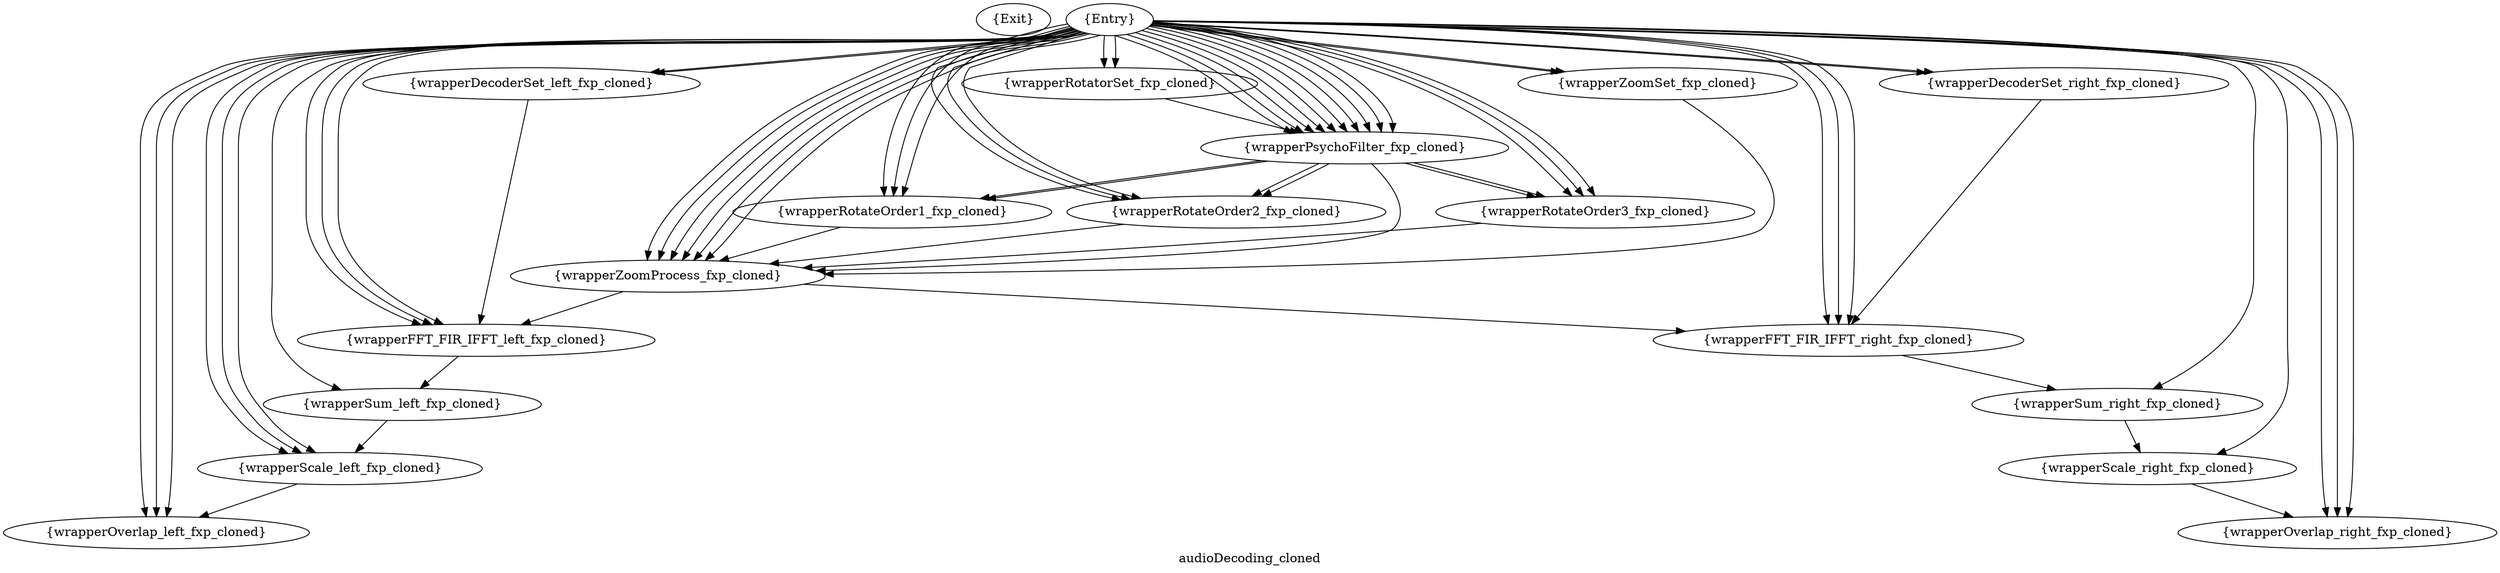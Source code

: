 digraph "audioDecoding_cloned" {
	label="audioDecoding_cloned";
	compound=true;
	Node0x7d11470 [shape=record,shape=oval,label="{Exit}"];
	Node0x7d1fa20 [shape=record,shape=oval,label="{Entry}"];
	Node0x7d1fa20 -> Node0x7cedf40[lhead=cluster0x7cedf40];
	Node0x7d1fa20 -> Node0x7cedf40[lhead=cluster0x7cedf40];
	Node0x7d1fa20 -> Node0x7e9c7a0[lhead=cluster0x7e9c7a0];
	Node0x7d1fa20 -> Node0x7e9c7a0[lhead=cluster0x7e9c7a0];
	Node0x7d1fa20 -> Node0x7e9c7a0[lhead=cluster0x7e9c7a0];
	Node0x7d1fa20 -> Node0x7e9c7a0[lhead=cluster0x7e9c7a0];
	Node0x7d1fa20 -> Node0x7e9c7a0[lhead=cluster0x7e9c7a0];
	Node0x7d1fa20 -> Node0x7e9c7a0[lhead=cluster0x7e9c7a0];
	Node0x7d1fa20 -> Node0x7e9c7a0[lhead=cluster0x7e9c7a0];
	Node0x7d1fa20 -> Node0x7e9c7a0[lhead=cluster0x7e9c7a0];
	Node0x7d1fa20 -> Node0x7e9c7a0[lhead=cluster0x7e9c7a0];
	Node0x7d1fa20 -> Node0x7e9c7a0[lhead=cluster0x7e9c7a0];
	Node0x7d1fa20 -> Node0x7ee4650[lhead=cluster0x7ee4650];
	Node0x7d1fa20 -> Node0x7ee4650[lhead=cluster0x7ee4650];
	Node0x7d1fa20 -> Node0x7ee4650[lhead=cluster0x7ee4650];
	Node0x7d1fa20 -> Node0x8051f30[lhead=cluster0x8051f30];
	Node0x7d1fa20 -> Node0x8051f30[lhead=cluster0x8051f30];
	Node0x7d1fa20 -> Node0x8051f30[lhead=cluster0x8051f30];
	Node0x7d1fa20 -> Node0x7cf99d0[lhead=cluster0x7cf99d0];
	Node0x7d1fa20 -> Node0x7cf99d0[lhead=cluster0x7cf99d0];
	Node0x7d1fa20 -> Node0x7cf99d0[lhead=cluster0x7cf99d0];
	Node0x7d1fa20 -> Node0x7d2c550[lhead=cluster0x7d2c550];
	Node0x7d1fa20 -> Node0x7d2c550[lhead=cluster0x7d2c550];
	Node0x7d1fa20 -> Node0x7e68de0[lhead=cluster0x7e68de0];
	Node0x7d1fa20 -> Node0x7e68de0[lhead=cluster0x7e68de0];
	Node0x7d1fa20 -> Node0x7e68de0[lhead=cluster0x7e68de0];
	Node0x7d1fa20 -> Node0x7e68de0[lhead=cluster0x7e68de0];
	Node0x7d1fa20 -> Node0x7e68de0[lhead=cluster0x7e68de0];
	Node0x7d1fa20 -> Node0x7e68de0[lhead=cluster0x7e68de0];
	Node0x7d1fa20 -> Node0x7d30070[lhead=cluster0x7d30070];
	Node0x7d1fa20 -> Node0x7d30070[lhead=cluster0x7d30070];
	Node0x7d1fa20 -> Node0x7dc07c0[lhead=cluster0x7dc07c0];
	Node0x7d1fa20 -> Node0x7dc07c0[lhead=cluster0x7dc07c0];
	Node0x7d1fa20 -> Node0x7df5f80[lhead=cluster0x7df5f80];
	Node0x7d1fa20 -> Node0x7df5f80[lhead=cluster0x7df5f80];
	Node0x7d1fa20 -> Node0x7df5f80[lhead=cluster0x7df5f80];
	Node0x7d1fa20 -> Node0x7df6bd0[lhead=cluster0x7df6bd0];
	Node0x7d1fa20 -> Node0x7df6bd0[lhead=cluster0x7df6bd0];
	Node0x7d1fa20 -> Node0x7df6bd0[lhead=cluster0x7df6bd0];
	Node0x7d1fa20 -> Node0x7ef8070[lhead=cluster0x7ef8070];
	Node0x7d1fa20 -> Node0x7d516a0[lhead=cluster0x7d516a0];
	Node0x7d1fa20 -> Node0x7cc2870[lhead=cluster0x7cc2870];
	Node0x7d1fa20 -> Node0x7cc2870[lhead=cluster0x7cc2870];
	Node0x7d1fa20 -> Node0x7dfcff0[lhead=cluster0x7dfcff0];
	Node0x7d1fa20 -> Node0x7cc2870[lhead=cluster0x7cc2870];
	Node0x7d1fa20 -> Node0x7ce8040[lhead=cluster0x7ce8040];
	Node0x7d1fa20 -> Node0x7ce8040[lhead=cluster0x7ce8040];
	Node0x7d1fa20 -> Node0x7ce8040[lhead=cluster0x7ce8040];
	Node0x7d1fa20 -> Node0x7e945f0[lhead=cluster0x7e945f0];
	Node0x7d1fa20 -> Node0x7e945f0[lhead=cluster0x7e945f0];
	Node0x7d1fa20 -> Node0x7e945f0[lhead=cluster0x7e945f0];
	Node0x7d30070 [shape=record,shape=oval,label="{wrapperDecoderSet_left_fxp_cloned}"];
	Node0x7d30070 -> Node0x7df5f80[ltail=cluster0x7d30070, lhead=cluster0x7df5f80];
	Node0x7dc07c0 [shape=record,shape=oval,label="{wrapperDecoderSet_right_fxp_cloned}"];
	Node0x7dc07c0 -> Node0x7df6bd0[ltail=cluster0x7dc07c0, lhead=cluster0x7df6bd0];
	Node0x7d2c550 [shape=record,shape=oval,label="{wrapperZoomSet_fxp_cloned}"];
	Node0x7d2c550 -> Node0x7e68de0[ltail=cluster0x7d2c550, lhead=cluster0x7e68de0];
	Node0x7cedf40 [shape=record,shape=oval,label="{wrapperRotatorSet_fxp_cloned}"];
	Node0x7cedf40 -> Node0x7e9c7a0[ltail=cluster0x7cedf40, lhead=cluster0x7e9c7a0];
	Node0x7e9c7a0 [shape=record,shape=oval,label="{wrapperPsychoFilter_fxp_cloned}"];
	Node0x7e9c7a0 -> Node0x7ee4650[ltail=cluster0x7e9c7a0, lhead=cluster0x7ee4650];
	Node0x7e9c7a0 -> Node0x7ee4650[ltail=cluster0x7e9c7a0, lhead=cluster0x7ee4650];
	Node0x7e9c7a0 -> Node0x8051f30[ltail=cluster0x7e9c7a0, lhead=cluster0x8051f30];
	Node0x7e9c7a0 -> Node0x8051f30[ltail=cluster0x7e9c7a0, lhead=cluster0x8051f30];
	Node0x7e9c7a0 -> Node0x7cf99d0[ltail=cluster0x7e9c7a0, lhead=cluster0x7cf99d0];
	Node0x7e9c7a0 -> Node0x7cf99d0[ltail=cluster0x7e9c7a0, lhead=cluster0x7cf99d0];
	Node0x7e9c7a0 -> Node0x7e68de0[ltail=cluster0x7e9c7a0, lhead=cluster0x7e68de0];
	Node0x8051f30 [shape=record,shape=oval,label="{wrapperRotateOrder2_fxp_cloned}"];
	Node0x8051f30 -> Node0x7e68de0[ltail=cluster0x8051f30, lhead=cluster0x7e68de0];
	Node0x7cf99d0 [shape=record,shape=oval,label="{wrapperRotateOrder3_fxp_cloned}"];
	Node0x7cf99d0 -> Node0x7e68de0[ltail=cluster0x7cf99d0, lhead=cluster0x7e68de0];
	Node0x7ee4650 [shape=record,shape=oval,label="{wrapperRotateOrder1_fxp_cloned}"];
	Node0x7ee4650 -> Node0x7e68de0[ltail=cluster0x7ee4650, lhead=cluster0x7e68de0];
	Node0x7e68de0 [shape=record,shape=oval,label="{wrapperZoomProcess_fxp_cloned}"];
	Node0x7e68de0 -> Node0x7df5f80[ltail=cluster0x7e68de0, lhead=cluster0x7df5f80];
	Node0x7e68de0 -> Node0x7df6bd0[ltail=cluster0x7e68de0, lhead=cluster0x7df6bd0];
	Node0x7df5f80 [shape=record,shape=oval,label="{wrapperFFT_FIR_IFFT_left_fxp_cloned}"];
	Node0x7df5f80 -> Node0x7ef8070[ltail=cluster0x7df5f80, lhead=cluster0x7ef8070];
	Node0x7df6bd0 [shape=record,shape=oval,label="{wrapperFFT_FIR_IFFT_right_fxp_cloned}"];
	Node0x7df6bd0 -> Node0x7d516a0[ltail=cluster0x7df6bd0, lhead=cluster0x7d516a0];
	Node0x7ef8070 [shape=record,shape=oval,label="{wrapperSum_left_fxp_cloned}"];
	Node0x7ef8070 -> Node0x7cc2870[ltail=cluster0x7ef8070, lhead=cluster0x7cc2870];
	Node0x7d516a0 [shape=record,shape=oval,label="{wrapperSum_right_fxp_cloned}"];
	Node0x7d516a0 -> Node0x7dfcff0[ltail=cluster0x7d516a0, lhead=cluster0x7dfcff0];
	Node0x7cc2870 [shape=record,shape=oval,label="{wrapperScale_left_fxp_cloned}"];
	Node0x7cc2870 -> Node0x7ce8040[ltail=cluster0x7cc2870, lhead=cluster0x7ce8040];
	Node0x7dfcff0 [shape=record,shape=oval,label="{wrapperScale_right_fxp_cloned}"];
	Node0x7dfcff0 -> Node0x7e945f0[ltail=cluster0x7dfcff0, lhead=cluster0x7e945f0];
	Node0x7ce8040 [shape=record,shape=oval,label="{wrapperOverlap_left_fxp_cloned}"];
	Node0x7e945f0 [shape=record,shape=oval,label="{wrapperOverlap_right_fxp_cloned}"];
}
